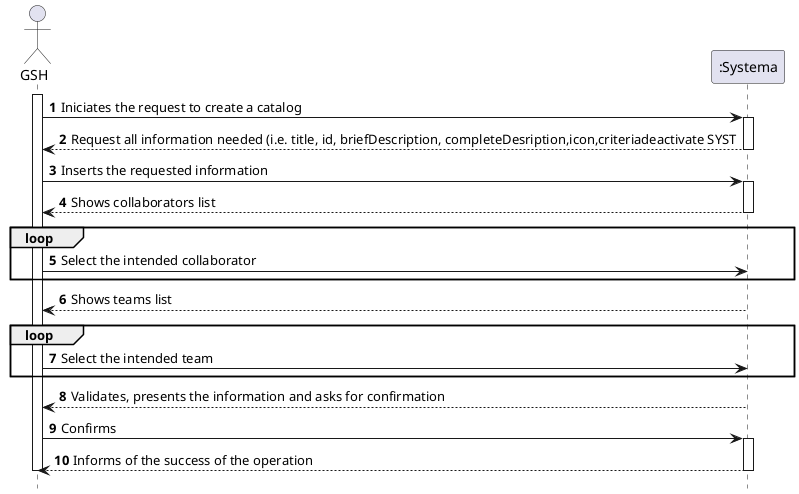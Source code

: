 @startuml
autonumber
hide footbox

actor "GSH" as GSH

participant ":Systema" as SYST

activate GSH

GSH-> SYST : Iniciates the request to create a catalog
activate SYST
SYST --> GSH: Request all information needed (i.e. title, id, briefDescription, completeDesription,icon,criteriadeactivate SYST
deactivate SYST
GSH-> SYST : Inserts the requested information
activate SYST
SYST --> GSH: Shows collaborators list
deactivate SYST
loop
GSH-> SYST : Select the intended collaborator
end
activate SYST
SYST --> GSH: Shows teams list
deactivate SYST
loop
GSH-> SYST : Select the intended team
end


SYST --> GSH: Validates, presents the information and asks for confirmation
deactivate SYST

GSH-> SYST : Confirms
activate SYST
SYST --> GSH: Informs of the success of the operation
deactivate SYST

deactivate GSH

@enduml